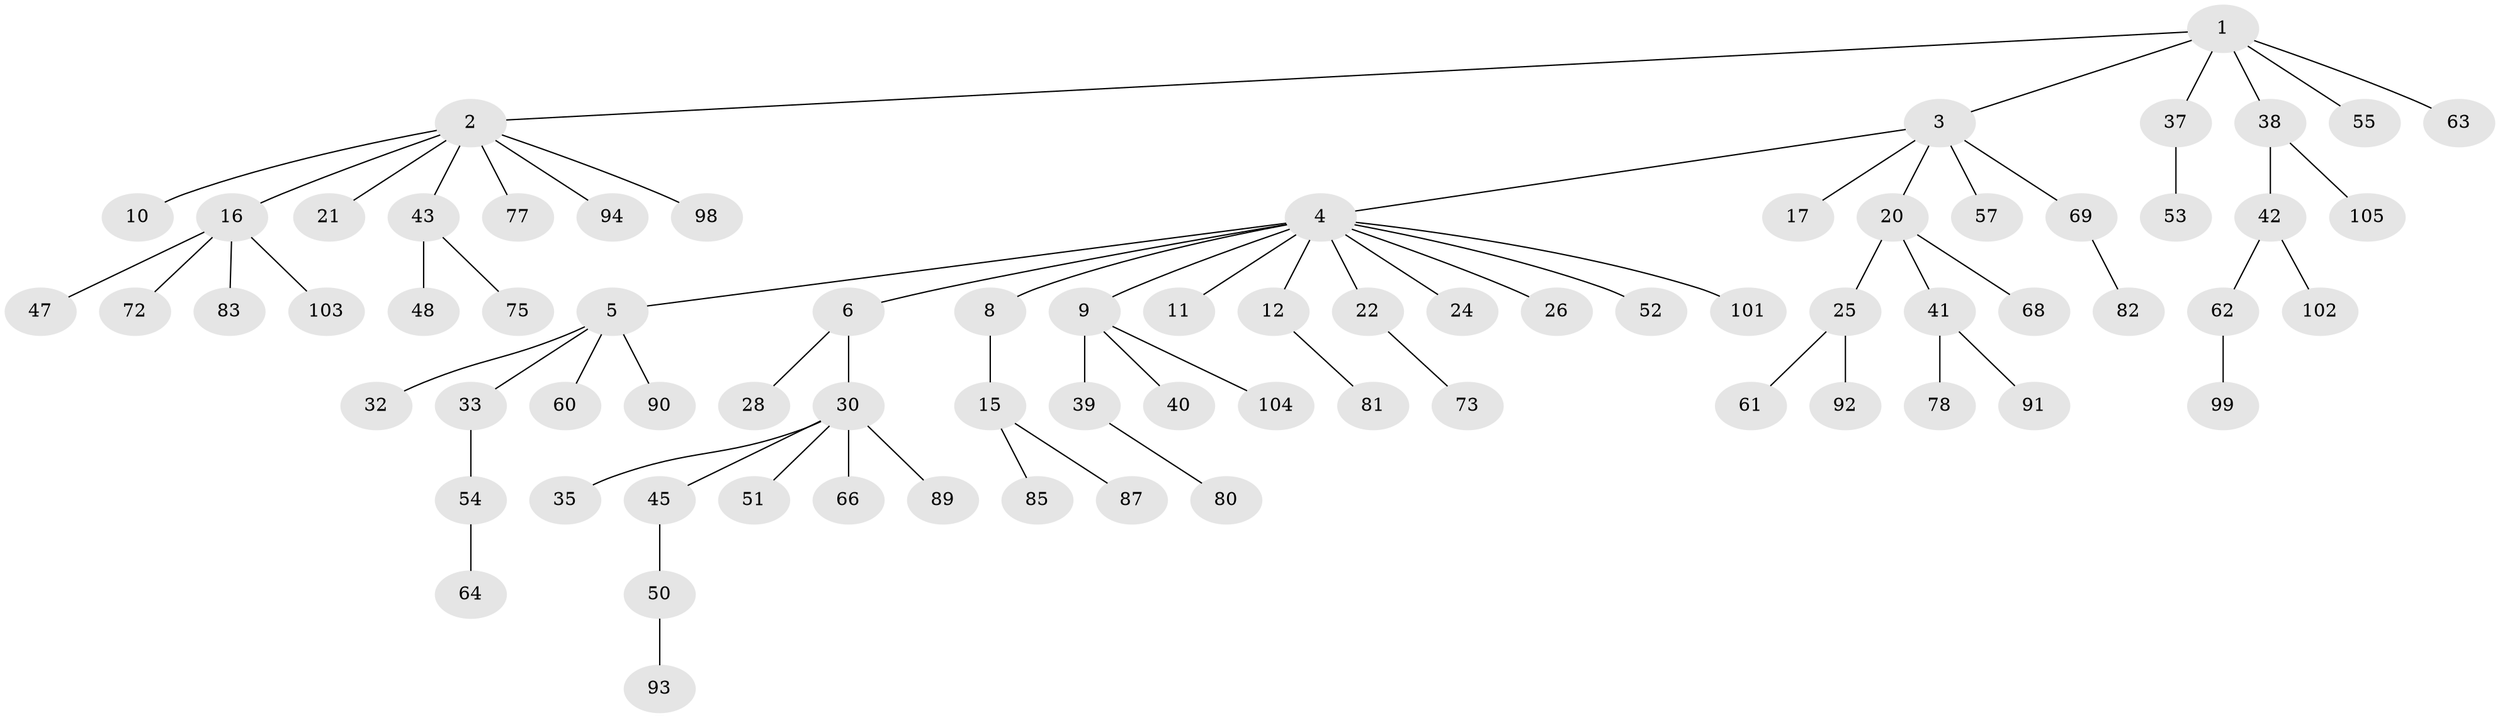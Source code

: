 // original degree distribution, {7: 0.01904761904761905, 5: 0.02857142857142857, 8: 0.009523809523809525, 3: 0.08571428571428572, 6: 0.01904761904761905, 1: 0.5142857142857142, 2: 0.2761904761904762, 4: 0.047619047619047616}
// Generated by graph-tools (version 1.1) at 2025/42/03/06/25 10:42:03]
// undirected, 74 vertices, 73 edges
graph export_dot {
graph [start="1"]
  node [color=gray90,style=filled];
  1 [super="+44"];
  2 [super="+13"];
  3 [super="+14"];
  4 [super="+7"];
  5 [super="+19"];
  6;
  8 [super="+79"];
  9 [super="+23"];
  10;
  11 [super="+18"];
  12 [super="+31"];
  15 [super="+34"];
  16 [super="+70"];
  17 [super="+59"];
  20 [super="+27"];
  21 [super="+36"];
  22 [super="+58"];
  24;
  25 [super="+29"];
  26;
  28;
  30 [super="+67"];
  32;
  33;
  35;
  37;
  38 [super="+95"];
  39 [super="+56"];
  40 [super="+97"];
  41 [super="+65"];
  42 [super="+49"];
  43 [super="+46"];
  45;
  47 [super="+88"];
  48;
  50 [super="+74"];
  51;
  52 [super="+96"];
  53 [super="+76"];
  54;
  55;
  57;
  60;
  61;
  62;
  63;
  64;
  66;
  68;
  69 [super="+71"];
  72;
  73;
  75;
  77;
  78 [super="+86"];
  80;
  81;
  82;
  83 [super="+84"];
  85;
  87;
  89;
  90;
  91;
  92;
  93;
  94;
  98;
  99 [super="+100"];
  101;
  102;
  103;
  104;
  105;
  1 -- 2;
  1 -- 3;
  1 -- 37;
  1 -- 38;
  1 -- 55;
  1 -- 63;
  2 -- 10;
  2 -- 16;
  2 -- 98;
  2 -- 21;
  2 -- 43;
  2 -- 77;
  2 -- 94;
  3 -- 4;
  3 -- 17;
  3 -- 20;
  3 -- 57;
  3 -- 69;
  4 -- 5;
  4 -- 6;
  4 -- 8;
  4 -- 11;
  4 -- 26;
  4 -- 101;
  4 -- 52;
  4 -- 22;
  4 -- 24;
  4 -- 9;
  4 -- 12;
  5 -- 33;
  5 -- 32;
  5 -- 90;
  5 -- 60;
  6 -- 28;
  6 -- 30;
  8 -- 15;
  9 -- 39;
  9 -- 40;
  9 -- 104;
  12 -- 81;
  15 -- 85;
  15 -- 87;
  16 -- 47;
  16 -- 103;
  16 -- 83;
  16 -- 72;
  20 -- 25;
  20 -- 41;
  20 -- 68;
  22 -- 73;
  25 -- 61;
  25 -- 92;
  30 -- 35;
  30 -- 45;
  30 -- 51;
  30 -- 66;
  30 -- 89;
  33 -- 54;
  37 -- 53;
  38 -- 42;
  38 -- 105;
  39 -- 80;
  41 -- 78;
  41 -- 91;
  42 -- 62;
  42 -- 102;
  43 -- 48;
  43 -- 75;
  45 -- 50;
  50 -- 93;
  54 -- 64;
  62 -- 99;
  69 -- 82;
}
